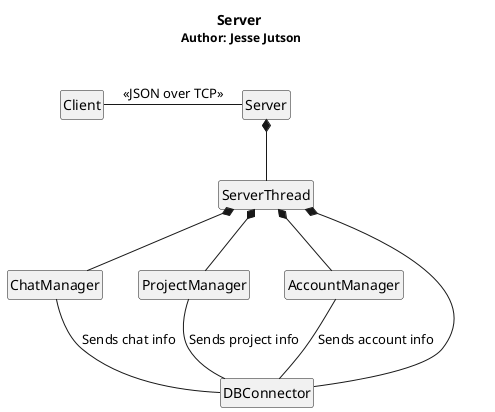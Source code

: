 @startuml
hide circle
hide empty members

Title Server \n<size:12>Author: Jesse Jutson\n

class "Client" as sq
class "Server" as sqs
    class "ServerThread" as sqs_thread {
'   -log(String message)
'   +runAction(String category, String action, JSONObject params)
'     -Socket socket
'    -int clientNumber
'     -int userID
'     +run()
'     +ServerThread(Socket socket, int clientNumber)
    }

	class "AccountManager" as sqs_acc
	class "ProjectManager" as sqs_proj
	class "ChatManager" as sqs_chat{
'	    -int userID
'	    +ChatManager(DBConnector dbc)
'	    +setUserID(int userID)
'	    +JSONArray leaveChannel(String channelName)
'	    +JSONArray leaveChannel(int channelID)
'	    +JSONArray getChannels()
'	    +JSONArray joinChannel(String channelName)
'	    +JSONArray joinChannel(int channelID)
'	    +addMessage(String message, String channelID)
'	    +onLogin()
'	    +JSONArray getMessages(String lastMID)
	}
	class "DBConnector" as sqs_dbc {
'	    + Strings settings
'	    -Connection connection
'	    -String driver
'	    - String serverName
'	    - int portNumber
'	    - Properties prop
'	    + DBConnector()
'	    + getConnection()
'	    + createDatabase(String dbNameArg, String dbmsArg)
'	    + closeConnection()
'	    + setProperties()
'	    + printSQLException
'	    + ignoreSQLException(String sqlState)
'	    + setDatabase(String dbNameArg)
'	    + JSONArray query(String statementString, String[] statementArgs)
	}

sq -r- sqs : <<JSON over TCP>>

sqs *-- sqs_thread
sqs_thread *-- sqs_acc
sqs_thread *-- sqs_proj
sqs_thread *-- sqs_chat
sqs_thread *-- sqs_dbc

sqs_dbc -u- sqs_acc :Sends account info
sqs_dbc -u- sqs_proj :Sends project info
sqs_dbc -u- sqs_chat :Sends chat info








@enduml